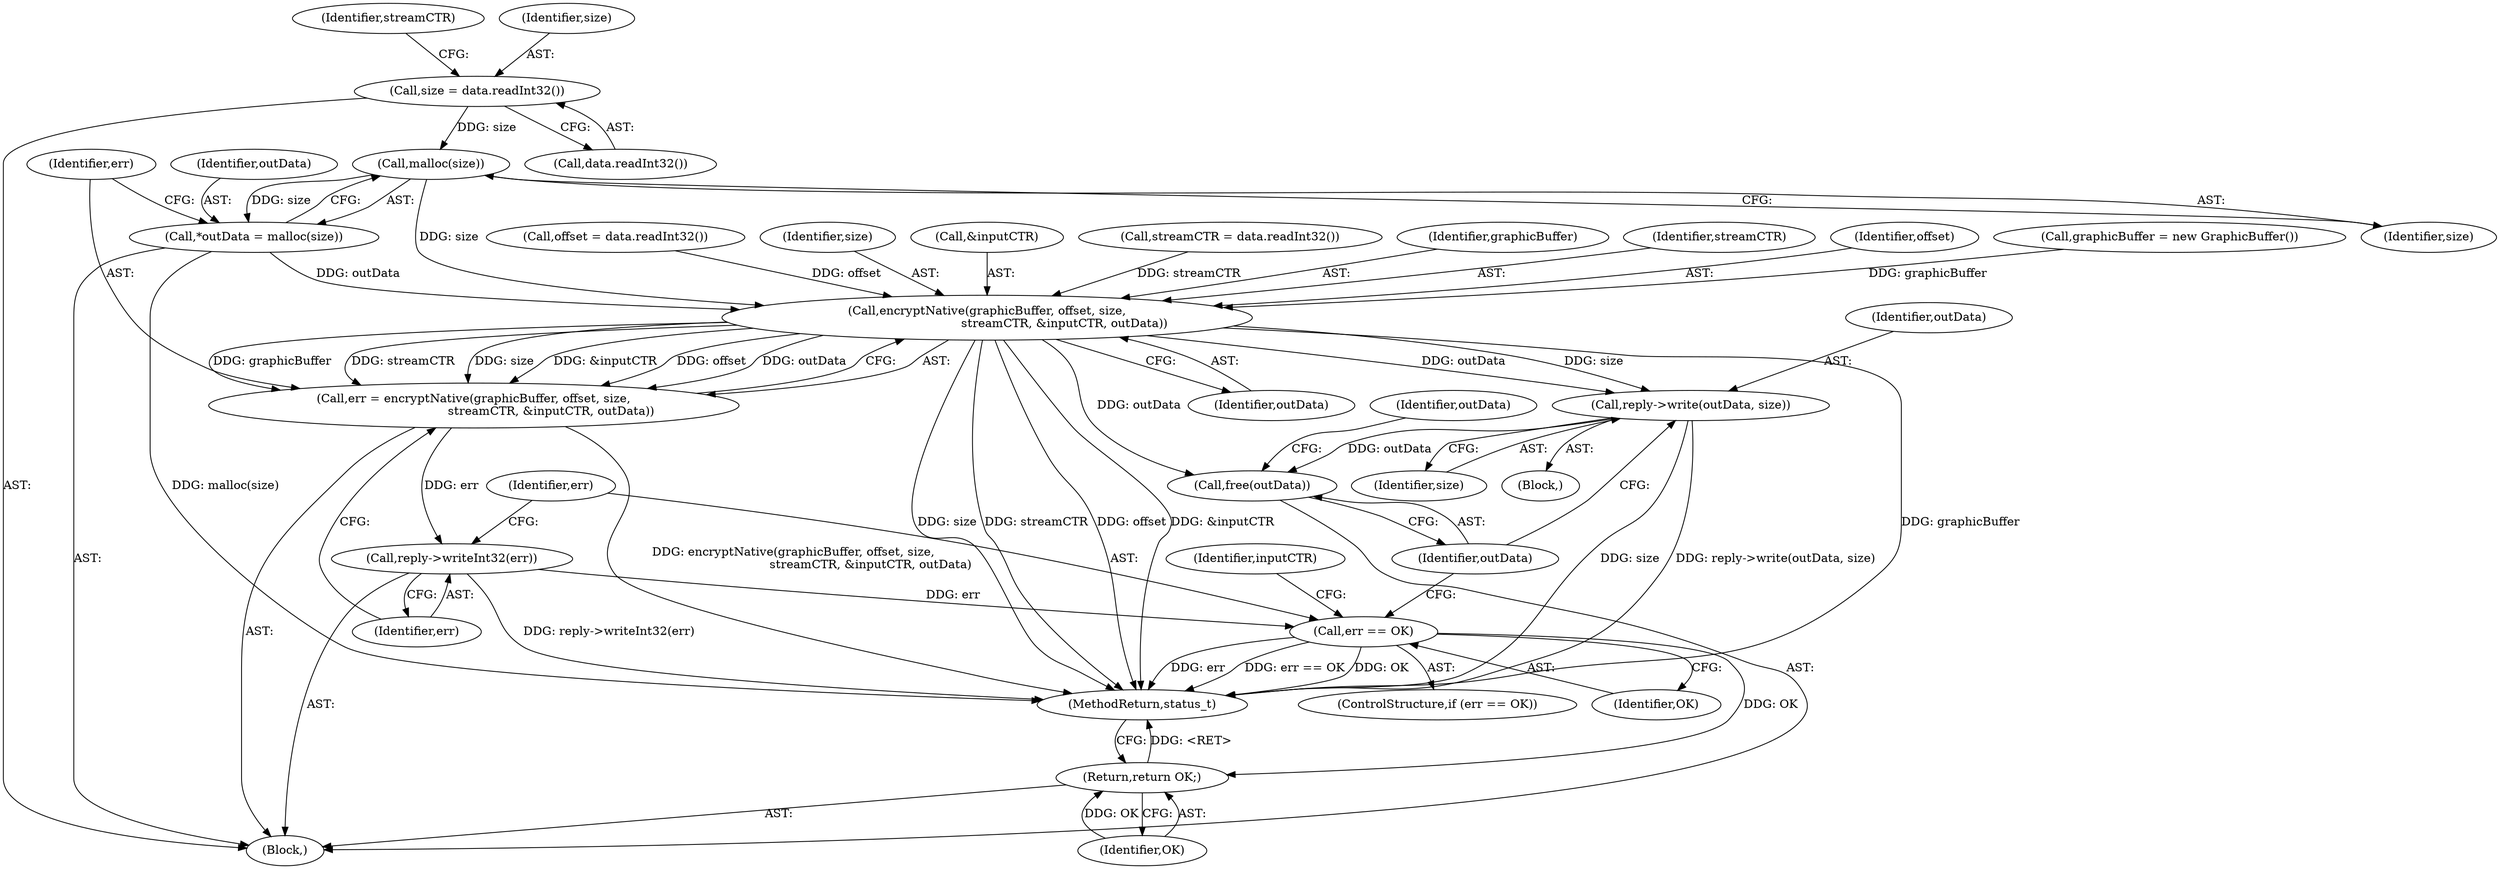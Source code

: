 digraph "0_Android_c82e31a7039a03dca7b37c65b7890ba5c1e18ced@API" {
"1000247" [label="(Call,size = data.readInt32())"];
"1000257" [label="(Call,malloc(size))"];
"1000255" [label="(Call,*outData = malloc(size))"];
"1000263" [label="(Call,encryptNative(graphicBuffer, offset, size,\n                                         streamCTR, &inputCTR, outData))"];
"1000261" [label="(Call,err = encryptNative(graphicBuffer, offset, size,\n                                         streamCTR, &inputCTR, outData))"];
"1000271" [label="(Call,reply->writeInt32(err))"];
"1000274" [label="(Call,err == OK)"];
"1000288" [label="(Return,return OK;)"];
"1000280" [label="(Call,reply->write(outData, size))"];
"1000283" [label="(Call,free(outData))"];
"1000251" [label="(Call,streamCTR = data.readInt32())"];
"1000284" [label="(Identifier,outData)"];
"1000273" [label="(ControlStructure,if (err == OK))"];
"1000249" [label="(Call,data.readInt32())"];
"1000279" [label="(Identifier,inputCTR)"];
"1000264" [label="(Identifier,graphicBuffer)"];
"1000281" [label="(Identifier,outData)"];
"1000261" [label="(Call,err = encryptNative(graphicBuffer, offset, size,\n                                         streamCTR, &inputCTR, outData))"];
"1000256" [label="(Identifier,outData)"];
"1000267" [label="(Identifier,streamCTR)"];
"1000282" [label="(Identifier,size)"];
"1000265" [label="(Identifier,offset)"];
"1000288" [label="(Return,return OK;)"];
"1000255" [label="(Call,*outData = malloc(size))"];
"1000274" [label="(Call,err == OK)"];
"1000283" [label="(Call,free(outData))"];
"1000286" [label="(Identifier,outData)"];
"1000258" [label="(Identifier,size)"];
"1000277" [label="(Block,)"];
"1000252" [label="(Identifier,streamCTR)"];
"1000271" [label="(Call,reply->writeInt32(err))"];
"1000280" [label="(Call,reply->write(outData, size))"];
"1000248" [label="(Identifier,size)"];
"1000275" [label="(Identifier,err)"];
"1000235" [label="(Call,graphicBuffer = new GraphicBuffer())"];
"1000229" [label="(Block,)"];
"1000357" [label="(MethodReturn,status_t)"];
"1000243" [label="(Call,offset = data.readInt32())"];
"1000266" [label="(Identifier,size)"];
"1000272" [label="(Identifier,err)"];
"1000268" [label="(Call,&inputCTR)"];
"1000247" [label="(Call,size = data.readInt32())"];
"1000262" [label="(Identifier,err)"];
"1000263" [label="(Call,encryptNative(graphicBuffer, offset, size,\n                                         streamCTR, &inputCTR, outData))"];
"1000289" [label="(Identifier,OK)"];
"1000257" [label="(Call,malloc(size))"];
"1000270" [label="(Identifier,outData)"];
"1000276" [label="(Identifier,OK)"];
"1000247" -> "1000229"  [label="AST: "];
"1000247" -> "1000249"  [label="CFG: "];
"1000248" -> "1000247"  [label="AST: "];
"1000249" -> "1000247"  [label="AST: "];
"1000252" -> "1000247"  [label="CFG: "];
"1000247" -> "1000257"  [label="DDG: size"];
"1000257" -> "1000255"  [label="AST: "];
"1000257" -> "1000258"  [label="CFG: "];
"1000258" -> "1000257"  [label="AST: "];
"1000255" -> "1000257"  [label="CFG: "];
"1000257" -> "1000255"  [label="DDG: size"];
"1000257" -> "1000263"  [label="DDG: size"];
"1000255" -> "1000229"  [label="AST: "];
"1000256" -> "1000255"  [label="AST: "];
"1000262" -> "1000255"  [label="CFG: "];
"1000255" -> "1000357"  [label="DDG: malloc(size)"];
"1000255" -> "1000263"  [label="DDG: outData"];
"1000263" -> "1000261"  [label="AST: "];
"1000263" -> "1000270"  [label="CFG: "];
"1000264" -> "1000263"  [label="AST: "];
"1000265" -> "1000263"  [label="AST: "];
"1000266" -> "1000263"  [label="AST: "];
"1000267" -> "1000263"  [label="AST: "];
"1000268" -> "1000263"  [label="AST: "];
"1000270" -> "1000263"  [label="AST: "];
"1000261" -> "1000263"  [label="CFG: "];
"1000263" -> "1000357"  [label="DDG: offset"];
"1000263" -> "1000357"  [label="DDG: &inputCTR"];
"1000263" -> "1000357"  [label="DDG: streamCTR"];
"1000263" -> "1000357"  [label="DDG: graphicBuffer"];
"1000263" -> "1000357"  [label="DDG: size"];
"1000263" -> "1000261"  [label="DDG: graphicBuffer"];
"1000263" -> "1000261"  [label="DDG: streamCTR"];
"1000263" -> "1000261"  [label="DDG: size"];
"1000263" -> "1000261"  [label="DDG: &inputCTR"];
"1000263" -> "1000261"  [label="DDG: offset"];
"1000263" -> "1000261"  [label="DDG: outData"];
"1000235" -> "1000263"  [label="DDG: graphicBuffer"];
"1000243" -> "1000263"  [label="DDG: offset"];
"1000251" -> "1000263"  [label="DDG: streamCTR"];
"1000263" -> "1000280"  [label="DDG: outData"];
"1000263" -> "1000280"  [label="DDG: size"];
"1000263" -> "1000283"  [label="DDG: outData"];
"1000261" -> "1000229"  [label="AST: "];
"1000262" -> "1000261"  [label="AST: "];
"1000272" -> "1000261"  [label="CFG: "];
"1000261" -> "1000357"  [label="DDG: encryptNative(graphicBuffer, offset, size,\n                                         streamCTR, &inputCTR, outData)"];
"1000261" -> "1000271"  [label="DDG: err"];
"1000271" -> "1000229"  [label="AST: "];
"1000271" -> "1000272"  [label="CFG: "];
"1000272" -> "1000271"  [label="AST: "];
"1000275" -> "1000271"  [label="CFG: "];
"1000271" -> "1000357"  [label="DDG: reply->writeInt32(err)"];
"1000271" -> "1000274"  [label="DDG: err"];
"1000274" -> "1000273"  [label="AST: "];
"1000274" -> "1000276"  [label="CFG: "];
"1000275" -> "1000274"  [label="AST: "];
"1000276" -> "1000274"  [label="AST: "];
"1000279" -> "1000274"  [label="CFG: "];
"1000284" -> "1000274"  [label="CFG: "];
"1000274" -> "1000357"  [label="DDG: err"];
"1000274" -> "1000357"  [label="DDG: err == OK"];
"1000274" -> "1000357"  [label="DDG: OK"];
"1000274" -> "1000288"  [label="DDG: OK"];
"1000288" -> "1000229"  [label="AST: "];
"1000288" -> "1000289"  [label="CFG: "];
"1000289" -> "1000288"  [label="AST: "];
"1000357" -> "1000288"  [label="CFG: "];
"1000288" -> "1000357"  [label="DDG: <RET>"];
"1000289" -> "1000288"  [label="DDG: OK"];
"1000280" -> "1000277"  [label="AST: "];
"1000280" -> "1000282"  [label="CFG: "];
"1000281" -> "1000280"  [label="AST: "];
"1000282" -> "1000280"  [label="AST: "];
"1000284" -> "1000280"  [label="CFG: "];
"1000280" -> "1000357"  [label="DDG: size"];
"1000280" -> "1000357"  [label="DDG: reply->write(outData, size)"];
"1000280" -> "1000283"  [label="DDG: outData"];
"1000283" -> "1000229"  [label="AST: "];
"1000283" -> "1000284"  [label="CFG: "];
"1000284" -> "1000283"  [label="AST: "];
"1000286" -> "1000283"  [label="CFG: "];
}
